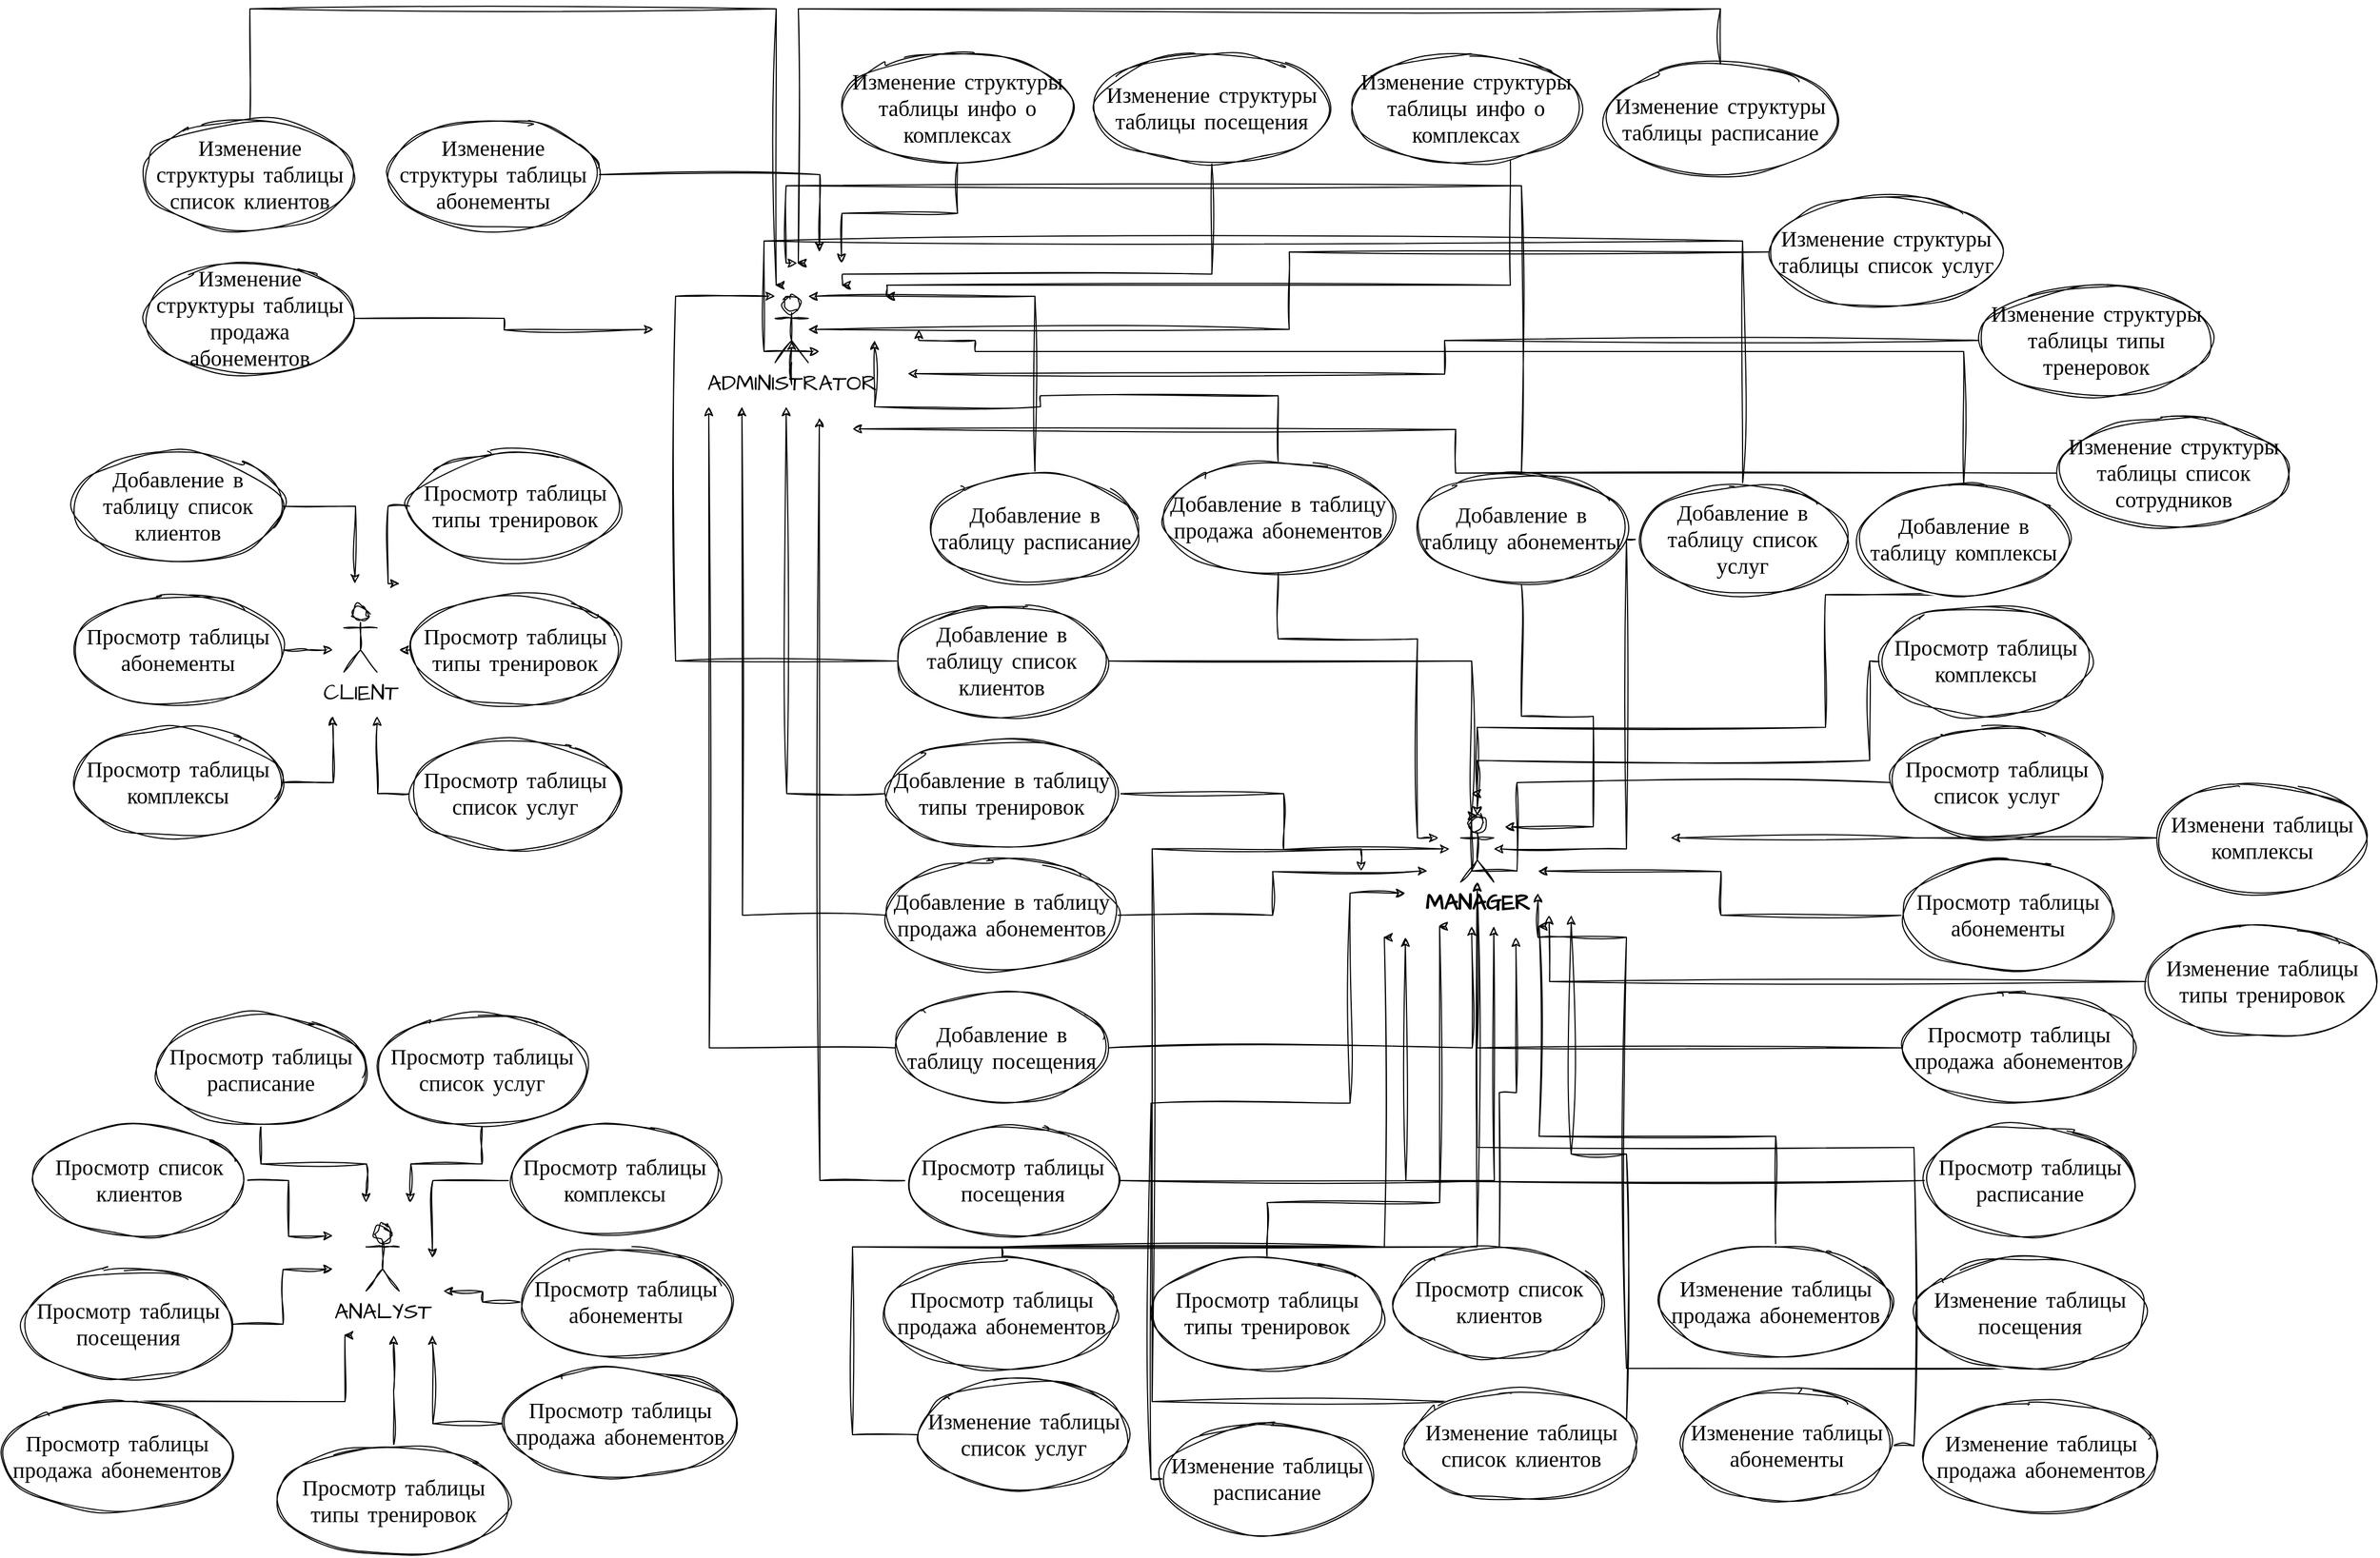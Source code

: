 <mxfile version="21.2.8" type="device">
  <diagram name="Страница 1" id="dx6j9PYRHwKjVuwp1w9P">
    <mxGraphModel dx="2333" dy="1418" grid="0" gridSize="10" guides="1" tooltips="1" connect="1" arrows="1" fold="1" page="0" pageScale="1" pageWidth="1200" pageHeight="1600" background="none" math="0" shadow="0">
      <root>
        <mxCell id="0" />
        <mxCell id="1" parent="0" />
        <mxCell id="E3rbBtd-ML1QsIBOZUDF-1" value="CLIENT" style="shape=umlActor;verticalLabelPosition=bottom;verticalAlign=top;html=1;outlineConnect=0;sketch=1;hachureGap=4;jiggle=2;curveFitting=1;fontFamily=Architects Daughter;fontSource=https%3A%2F%2Ffonts.googleapis.com%2Fcss%3Ffamily%3DArchitects%2BDaughter;fontSize=20;" vertex="1" parent="1">
          <mxGeometry x="350" y="550" width="30" height="60" as="geometry" />
        </mxCell>
        <mxCell id="E3rbBtd-ML1QsIBOZUDF-2" value="ANALYST" style="shape=umlActor;verticalLabelPosition=bottom;verticalAlign=top;html=1;outlineConnect=0;sketch=1;hachureGap=4;jiggle=2;curveFitting=1;fontFamily=Architects Daughter;fontSource=https%3A%2F%2Ffonts.googleapis.com%2Fcss%3Ffamily%3DArchitects%2BDaughter;fontSize=20;" vertex="1" parent="1">
          <mxGeometry x="370" y="1110" width="30" height="60" as="geometry" />
        </mxCell>
        <mxCell id="E3rbBtd-ML1QsIBOZUDF-3" value="&lt;b&gt;MANAGER&lt;/b&gt;" style="shape=umlActor;verticalLabelPosition=bottom;verticalAlign=top;html=1;outlineConnect=0;sketch=1;hachureGap=4;jiggle=2;curveFitting=1;fontFamily=Architects Daughter;fontSource=https%3A%2F%2Ffonts.googleapis.com%2Fcss%3Ffamily%3DArchitects%2BDaughter;fontSize=20;shadow=0;" vertex="1" parent="1">
          <mxGeometry x="1360" y="740" width="30" height="60" as="geometry" />
        </mxCell>
        <mxCell id="E3rbBtd-ML1QsIBOZUDF-109" style="edgeStyle=orthogonalEdgeStyle;rounded=0;sketch=1;hachureGap=4;jiggle=2;curveFitting=1;orthogonalLoop=1;jettySize=auto;html=1;fontFamily=Architects Daughter;fontSource=https%3A%2F%2Ffonts.googleapis.com%2Fcss%3Ffamily%3DArchitects%2BDaughter;fontSize=16;" edge="1" parent="1" source="E3rbBtd-ML1QsIBOZUDF-4">
          <mxGeometry relative="1" as="geometry">
            <mxPoint x="755" y="310" as="targetPoint" />
          </mxGeometry>
        </mxCell>
        <mxCell id="E3rbBtd-ML1QsIBOZUDF-4" value="ADMINISTRATOR" style="shape=umlActor;verticalLabelPosition=bottom;verticalAlign=top;html=1;outlineConnect=0;sketch=1;hachureGap=4;jiggle=2;curveFitting=1;fontFamily=Architects Daughter;fontSource=https%3A%2F%2Ffonts.googleapis.com%2Fcss%3Ffamily%3DArchitects%2BDaughter;fontSize=20;" vertex="1" parent="1">
          <mxGeometry x="740" y="270" width="30" height="60" as="geometry" />
        </mxCell>
        <mxCell id="E3rbBtd-ML1QsIBOZUDF-120" style="edgeStyle=orthogonalEdgeStyle;rounded=0;sketch=1;hachureGap=4;jiggle=2;curveFitting=1;orthogonalLoop=1;jettySize=auto;html=1;fontFamily=Architects Daughter;fontSource=https%3A%2F%2Ffonts.googleapis.com%2Fcss%3Ffamily%3DArchitects%2BDaughter;fontSize=16;" edge="1" parent="1" source="E3rbBtd-ML1QsIBOZUDF-20">
          <mxGeometry relative="1" as="geometry">
            <mxPoint x="360" y="530" as="targetPoint" />
          </mxGeometry>
        </mxCell>
        <mxCell id="E3rbBtd-ML1QsIBOZUDF-20" value="&lt;font style=&quot;font-size: 20px;&quot;&gt;Добавление в таблицу список клиентов&lt;/font&gt;" style="ellipse;whiteSpace=wrap;html=1;sketch=1;hachureGap=4;jiggle=2;curveFitting=1;fontFamily=Architects Daughter;fontSource=https%3A%2F%2Ffonts.googleapis.com%2Fcss%3Ffamily%3DArchitects%2BDaughter;fontSize=20;" vertex="1" parent="1">
          <mxGeometry x="105" y="410" width="190" height="100" as="geometry" />
        </mxCell>
        <mxCell id="E3rbBtd-ML1QsIBOZUDF-121" style="edgeStyle=orthogonalEdgeStyle;rounded=0;sketch=1;hachureGap=4;jiggle=2;curveFitting=1;orthogonalLoop=1;jettySize=auto;html=1;fontFamily=Architects Daughter;fontSource=https%3A%2F%2Ffonts.googleapis.com%2Fcss%3Ffamily%3DArchitects%2BDaughter;fontSize=16;" edge="1" parent="1" source="E3rbBtd-ML1QsIBOZUDF-23">
          <mxGeometry relative="1" as="geometry">
            <mxPoint x="400" y="530" as="targetPoint" />
          </mxGeometry>
        </mxCell>
        <mxCell id="E3rbBtd-ML1QsIBOZUDF-23" value="Просмотр таблицы типы тренировок" style="ellipse;whiteSpace=wrap;html=1;sketch=1;hachureGap=4;jiggle=2;curveFitting=1;fontFamily=Architects Daughter;fontSource=https%3A%2F%2Ffonts.googleapis.com%2Fcss%3Ffamily%3DArchitects%2BDaughter;fontSize=20;" vertex="1" parent="1">
          <mxGeometry x="410" y="410" width="190" height="100" as="geometry" />
        </mxCell>
        <mxCell id="E3rbBtd-ML1QsIBOZUDF-118" style="edgeStyle=orthogonalEdgeStyle;rounded=0;sketch=1;hachureGap=4;jiggle=2;curveFitting=1;orthogonalLoop=1;jettySize=auto;html=1;fontFamily=Architects Daughter;fontSource=https%3A%2F%2Ffonts.googleapis.com%2Fcss%3Ffamily%3DArchitects%2BDaughter;fontSize=16;" edge="1" parent="1" source="E3rbBtd-ML1QsIBOZUDF-25">
          <mxGeometry relative="1" as="geometry">
            <mxPoint x="340" y="590" as="targetPoint" />
          </mxGeometry>
        </mxCell>
        <mxCell id="E3rbBtd-ML1QsIBOZUDF-25" value="Просмотр таблицы абонементы" style="ellipse;whiteSpace=wrap;html=1;sketch=1;hachureGap=4;jiggle=2;curveFitting=1;fontFamily=Architects Daughter;fontSource=https%3A%2F%2Ffonts.googleapis.com%2Fcss%3Ffamily%3DArchitects%2BDaughter;fontSize=20;" vertex="1" parent="1">
          <mxGeometry x="105" y="540" width="190" height="100" as="geometry" />
        </mxCell>
        <mxCell id="E3rbBtd-ML1QsIBOZUDF-119" style="edgeStyle=orthogonalEdgeStyle;rounded=0;sketch=1;hachureGap=4;jiggle=2;curveFitting=1;orthogonalLoop=1;jettySize=auto;html=1;exitX=0;exitY=0.5;exitDx=0;exitDy=0;fontFamily=Architects Daughter;fontSource=https%3A%2F%2Ffonts.googleapis.com%2Fcss%3Ffamily%3DArchitects%2BDaughter;fontSize=16;" edge="1" parent="1" source="E3rbBtd-ML1QsIBOZUDF-28">
          <mxGeometry relative="1" as="geometry">
            <mxPoint x="400" y="590" as="targetPoint" />
          </mxGeometry>
        </mxCell>
        <mxCell id="E3rbBtd-ML1QsIBOZUDF-28" value="Просмотр таблицы типы тренировок" style="ellipse;whiteSpace=wrap;html=1;sketch=1;hachureGap=4;jiggle=2;curveFitting=1;fontFamily=Architects Daughter;fontSource=https%3A%2F%2Ffonts.googleapis.com%2Fcss%3Ffamily%3DArchitects%2BDaughter;fontSize=20;" vertex="1" parent="1">
          <mxGeometry x="410" y="540" width="190" height="100" as="geometry" />
        </mxCell>
        <mxCell id="E3rbBtd-ML1QsIBOZUDF-117" style="edgeStyle=orthogonalEdgeStyle;rounded=0;sketch=1;hachureGap=4;jiggle=2;curveFitting=1;orthogonalLoop=1;jettySize=auto;html=1;fontFamily=Architects Daughter;fontSource=https%3A%2F%2Ffonts.googleapis.com%2Fcss%3Ffamily%3DArchitects%2BDaughter;fontSize=16;" edge="1" parent="1" source="E3rbBtd-ML1QsIBOZUDF-30">
          <mxGeometry relative="1" as="geometry">
            <mxPoint x="380" y="650" as="targetPoint" />
          </mxGeometry>
        </mxCell>
        <mxCell id="E3rbBtd-ML1QsIBOZUDF-30" value="Просмотр таблицы список услуг" style="ellipse;whiteSpace=wrap;html=1;sketch=1;hachureGap=4;jiggle=2;curveFitting=1;fontFamily=Architects Daughter;fontSource=https%3A%2F%2Ffonts.googleapis.com%2Fcss%3Ffamily%3DArchitects%2BDaughter;fontSize=20;" vertex="1" parent="1">
          <mxGeometry x="410" y="670" width="190" height="100" as="geometry" />
        </mxCell>
        <mxCell id="E3rbBtd-ML1QsIBOZUDF-116" style="edgeStyle=orthogonalEdgeStyle;rounded=0;sketch=1;hachureGap=4;jiggle=2;curveFitting=1;orthogonalLoop=1;jettySize=auto;html=1;fontFamily=Architects Daughter;fontSource=https%3A%2F%2Ffonts.googleapis.com%2Fcss%3Ffamily%3DArchitects%2BDaughter;fontSize=16;" edge="1" parent="1" source="E3rbBtd-ML1QsIBOZUDF-34">
          <mxGeometry relative="1" as="geometry">
            <mxPoint x="340" y="650" as="targetPoint" />
          </mxGeometry>
        </mxCell>
        <mxCell id="E3rbBtd-ML1QsIBOZUDF-34" value="Просмотр таблицы комплексы" style="ellipse;whiteSpace=wrap;html=1;sketch=1;hachureGap=4;jiggle=2;curveFitting=1;fontFamily=Architects Daughter;fontSource=https%3A%2F%2Ffonts.googleapis.com%2Fcss%3Ffamily%3DArchitects%2BDaughter;fontSize=20;" vertex="1" parent="1">
          <mxGeometry x="105" y="660" width="190" height="100" as="geometry" />
        </mxCell>
        <mxCell id="E3rbBtd-ML1QsIBOZUDF-129" style="edgeStyle=orthogonalEdgeStyle;rounded=0;sketch=1;hachureGap=4;jiggle=2;curveFitting=1;orthogonalLoop=1;jettySize=auto;html=1;fontFamily=Architects Daughter;fontSource=https%3A%2F%2Ffonts.googleapis.com%2Fcss%3Ffamily%3DArchitects%2BDaughter;fontSize=16;" edge="1" parent="1" source="E3rbBtd-ML1QsIBOZUDF-38">
          <mxGeometry relative="1" as="geometry">
            <mxPoint x="340" y="1120" as="targetPoint" />
          </mxGeometry>
        </mxCell>
        <mxCell id="E3rbBtd-ML1QsIBOZUDF-38" value="Просмотр список клиентов" style="ellipse;whiteSpace=wrap;html=1;sketch=1;hachureGap=4;jiggle=2;curveFitting=1;fontFamily=Architects Daughter;fontSource=https%3A%2F%2Ffonts.googleapis.com%2Fcss%3Ffamily%3DArchitects%2BDaughter;fontSize=20;" vertex="1" parent="1">
          <mxGeometry x="70" y="1020" width="190" height="100" as="geometry" />
        </mxCell>
        <mxCell id="E3rbBtd-ML1QsIBOZUDF-128" style="edgeStyle=orthogonalEdgeStyle;rounded=0;sketch=1;hachureGap=4;jiggle=2;curveFitting=1;orthogonalLoop=1;jettySize=auto;html=1;fontFamily=Architects Daughter;fontSource=https%3A%2F%2Ffonts.googleapis.com%2Fcss%3Ffamily%3DArchitects%2BDaughter;fontSize=16;" edge="1" parent="1" source="E3rbBtd-ML1QsIBOZUDF-39">
          <mxGeometry relative="1" as="geometry">
            <mxPoint x="340" y="1150" as="targetPoint" />
          </mxGeometry>
        </mxCell>
        <mxCell id="E3rbBtd-ML1QsIBOZUDF-39" value="Просмотр таблицы посещения" style="ellipse;whiteSpace=wrap;html=1;sketch=1;hachureGap=4;jiggle=2;curveFitting=1;fontFamily=Architects Daughter;fontSource=https%3A%2F%2Ffonts.googleapis.com%2Fcss%3Ffamily%3DArchitects%2BDaughter;fontSize=20;" vertex="1" parent="1">
          <mxGeometry x="60" y="1150" width="190" height="100" as="geometry" />
        </mxCell>
        <mxCell id="E3rbBtd-ML1QsIBOZUDF-124" style="edgeStyle=orthogonalEdgeStyle;rounded=0;sketch=1;hachureGap=4;jiggle=2;curveFitting=1;orthogonalLoop=1;jettySize=auto;html=1;fontFamily=Architects Daughter;fontSource=https%3A%2F%2Ffonts.googleapis.com%2Fcss%3Ffamily%3DArchitects%2BDaughter;fontSize=16;" edge="1" parent="1" source="E3rbBtd-ML1QsIBOZUDF-40">
          <mxGeometry relative="1" as="geometry">
            <mxPoint x="430" y="1140" as="targetPoint" />
          </mxGeometry>
        </mxCell>
        <mxCell id="E3rbBtd-ML1QsIBOZUDF-40" value="Просмотр таблицы комплексы" style="ellipse;whiteSpace=wrap;html=1;sketch=1;hachureGap=4;jiggle=2;curveFitting=1;fontFamily=Architects Daughter;fontSource=https%3A%2F%2Ffonts.googleapis.com%2Fcss%3Ffamily%3DArchitects%2BDaughter;fontSize=20;" vertex="1" parent="1">
          <mxGeometry x="500" y="1020" width="190" height="100" as="geometry" />
        </mxCell>
        <mxCell id="E3rbBtd-ML1QsIBOZUDF-125" style="edgeStyle=orthogonalEdgeStyle;rounded=0;sketch=1;hachureGap=4;jiggle=2;curveFitting=1;orthogonalLoop=1;jettySize=auto;html=1;fontFamily=Architects Daughter;fontSource=https%3A%2F%2Ffonts.googleapis.com%2Fcss%3Ffamily%3DArchitects%2BDaughter;fontSize=16;" edge="1" parent="1" source="E3rbBtd-ML1QsIBOZUDF-41">
          <mxGeometry relative="1" as="geometry">
            <mxPoint x="440" y="1170" as="targetPoint" />
          </mxGeometry>
        </mxCell>
        <mxCell id="E3rbBtd-ML1QsIBOZUDF-41" value="Просмотр таблицы абонементы" style="ellipse;whiteSpace=wrap;html=1;sketch=1;hachureGap=4;jiggle=2;curveFitting=1;fontFamily=Architects Daughter;fontSource=https%3A%2F%2Ffonts.googleapis.com%2Fcss%3Ffamily%3DArchitects%2BDaughter;fontSize=20;" vertex="1" parent="1">
          <mxGeometry x="510" y="1130" width="190" height="100" as="geometry" />
        </mxCell>
        <mxCell id="E3rbBtd-ML1QsIBOZUDF-130" style="edgeStyle=orthogonalEdgeStyle;rounded=0;sketch=1;hachureGap=4;jiggle=2;curveFitting=1;orthogonalLoop=1;jettySize=auto;html=1;fontFamily=Architects Daughter;fontSource=https%3A%2F%2Ffonts.googleapis.com%2Fcss%3Ffamily%3DArchitects%2BDaughter;fontSize=16;" edge="1" parent="1" source="E3rbBtd-ML1QsIBOZUDF-42">
          <mxGeometry relative="1" as="geometry">
            <mxPoint x="350" y="1210" as="targetPoint" />
            <Array as="points">
              <mxPoint x="351" y="1270" />
              <mxPoint x="351" y="1210" />
            </Array>
          </mxGeometry>
        </mxCell>
        <mxCell id="E3rbBtd-ML1QsIBOZUDF-42" value="Просмотр таблицы продажа абонементов" style="ellipse;whiteSpace=wrap;html=1;sketch=1;hachureGap=4;jiggle=2;curveFitting=1;fontFamily=Architects Daughter;fontSource=https%3A%2F%2Ffonts.googleapis.com%2Fcss%3Ffamily%3DArchitects%2BDaughter;fontSize=20;" vertex="1" parent="1">
          <mxGeometry x="40" y="1270" width="210" height="100" as="geometry" />
        </mxCell>
        <mxCell id="E3rbBtd-ML1QsIBOZUDF-122" style="edgeStyle=orthogonalEdgeStyle;rounded=0;sketch=1;hachureGap=4;jiggle=2;curveFitting=1;orthogonalLoop=1;jettySize=auto;html=1;fontFamily=Architects Daughter;fontSource=https%3A%2F%2Ffonts.googleapis.com%2Fcss%3Ffamily%3DArchitects%2BDaughter;fontSize=16;" edge="1" parent="1" source="E3rbBtd-ML1QsIBOZUDF-44">
          <mxGeometry relative="1" as="geometry">
            <mxPoint x="370" y="1090" as="targetPoint" />
          </mxGeometry>
        </mxCell>
        <mxCell id="E3rbBtd-ML1QsIBOZUDF-44" value="Просмотр таблицы расписание" style="ellipse;whiteSpace=wrap;html=1;sketch=1;hachureGap=4;jiggle=2;curveFitting=1;fontFamily=Architects Daughter;fontSource=https%3A%2F%2Ffonts.googleapis.com%2Fcss%3Ffamily%3DArchitects%2BDaughter;fontSize=20;" vertex="1" parent="1">
          <mxGeometry x="180" y="920" width="190" height="100" as="geometry" />
        </mxCell>
        <mxCell id="E3rbBtd-ML1QsIBOZUDF-123" style="edgeStyle=orthogonalEdgeStyle;rounded=0;sketch=1;hachureGap=4;jiggle=2;curveFitting=1;orthogonalLoop=1;jettySize=auto;html=1;fontFamily=Architects Daughter;fontSource=https%3A%2F%2Ffonts.googleapis.com%2Fcss%3Ffamily%3DArchitects%2BDaughter;fontSize=16;" edge="1" parent="1" source="E3rbBtd-ML1QsIBOZUDF-45">
          <mxGeometry relative="1" as="geometry">
            <mxPoint x="410" y="1090" as="targetPoint" />
          </mxGeometry>
        </mxCell>
        <mxCell id="E3rbBtd-ML1QsIBOZUDF-45" value="Просмотр таблицы список услуг" style="ellipse;whiteSpace=wrap;html=1;sketch=1;hachureGap=4;jiggle=2;curveFitting=1;fontFamily=Architects Daughter;fontSource=https%3A%2F%2Ffonts.googleapis.com%2Fcss%3Ffamily%3DArchitects%2BDaughter;fontSize=20;" vertex="1" parent="1">
          <mxGeometry x="380" y="920" width="190" height="100" as="geometry" />
        </mxCell>
        <mxCell id="E3rbBtd-ML1QsIBOZUDF-127" style="edgeStyle=orthogonalEdgeStyle;rounded=0;sketch=1;hachureGap=4;jiggle=2;curveFitting=1;orthogonalLoop=1;jettySize=auto;html=1;fontFamily=Architects Daughter;fontSource=https%3A%2F%2Ffonts.googleapis.com%2Fcss%3Ffamily%3DArchitects%2BDaughter;fontSize=16;" edge="1" parent="1" source="E3rbBtd-ML1QsIBOZUDF-46">
          <mxGeometry relative="1" as="geometry">
            <mxPoint x="395" y="1210" as="targetPoint" />
          </mxGeometry>
        </mxCell>
        <mxCell id="E3rbBtd-ML1QsIBOZUDF-46" value="Просмотр таблицы типы тренировок" style="ellipse;whiteSpace=wrap;html=1;sketch=1;hachureGap=4;jiggle=2;curveFitting=1;fontFamily=Architects Daughter;fontSource=https%3A%2F%2Ffonts.googleapis.com%2Fcss%3Ffamily%3DArchitects%2BDaughter;fontSize=20;" vertex="1" parent="1">
          <mxGeometry x="290" y="1310" width="210" height="100" as="geometry" />
        </mxCell>
        <mxCell id="E3rbBtd-ML1QsIBOZUDF-126" style="edgeStyle=orthogonalEdgeStyle;rounded=0;sketch=1;hachureGap=4;jiggle=2;curveFitting=1;orthogonalLoop=1;jettySize=auto;html=1;fontFamily=Architects Daughter;fontSource=https%3A%2F%2Ffonts.googleapis.com%2Fcss%3Ffamily%3DArchitects%2BDaughter;fontSize=16;" edge="1" parent="1" source="E3rbBtd-ML1QsIBOZUDF-48">
          <mxGeometry relative="1" as="geometry">
            <mxPoint x="430" y="1210" as="targetPoint" />
          </mxGeometry>
        </mxCell>
        <mxCell id="E3rbBtd-ML1QsIBOZUDF-48" value="Просмотр таблицы продажа абонементов" style="ellipse;whiteSpace=wrap;html=1;sketch=1;hachureGap=4;jiggle=2;curveFitting=1;fontFamily=Architects Daughter;fontSource=https%3A%2F%2Ffonts.googleapis.com%2Fcss%3Ffamily%3DArchitects%2BDaughter;fontSize=20;" vertex="1" parent="1">
          <mxGeometry x="495" y="1240" width="210" height="100" as="geometry" />
        </mxCell>
        <mxCell id="E3rbBtd-ML1QsIBOZUDF-100" style="edgeStyle=orthogonalEdgeStyle;rounded=0;sketch=1;hachureGap=4;jiggle=2;curveFitting=1;orthogonalLoop=1;jettySize=auto;html=1;fontFamily=Architects Daughter;fontSource=https%3A%2F%2Ffonts.googleapis.com%2Fcss%3Ffamily%3DArchitects%2BDaughter;fontSize=16;" edge="1" parent="1" source="E3rbBtd-ML1QsIBOZUDF-53">
          <mxGeometry relative="1" as="geometry">
            <mxPoint x="1410" y="850.0" as="targetPoint" />
          </mxGeometry>
        </mxCell>
        <mxCell id="E3rbBtd-ML1QsIBOZUDF-53" value="Просмотр список клиентов" style="ellipse;whiteSpace=wrap;html=1;sketch=1;hachureGap=4;jiggle=2;curveFitting=1;fontFamily=Architects Daughter;fontSource=https%3A%2F%2Ffonts.googleapis.com%2Fcss%3Ffamily%3DArchitects%2BDaughter;fontSize=20;" vertex="1" parent="1">
          <mxGeometry x="1300" y="1130" width="190" height="100" as="geometry" />
        </mxCell>
        <mxCell id="E3rbBtd-ML1QsIBOZUDF-97" style="edgeStyle=orthogonalEdgeStyle;rounded=0;sketch=1;hachureGap=4;jiggle=2;curveFitting=1;orthogonalLoop=1;jettySize=auto;html=1;fontFamily=Architects Daughter;fontSource=https%3A%2F%2Ffonts.googleapis.com%2Fcss%3Ffamily%3DArchitects%2BDaughter;fontSize=16;" edge="1" parent="1" source="E3rbBtd-ML1QsIBOZUDF-54">
          <mxGeometry relative="1" as="geometry">
            <mxPoint x="1390" y="840.0" as="targetPoint" />
          </mxGeometry>
        </mxCell>
        <mxCell id="E3rbBtd-ML1QsIBOZUDF-113" style="edgeStyle=orthogonalEdgeStyle;rounded=0;sketch=1;hachureGap=4;jiggle=2;curveFitting=1;orthogonalLoop=1;jettySize=auto;html=1;fontFamily=Architects Daughter;fontSource=https%3A%2F%2Ffonts.googleapis.com%2Fcss%3Ffamily%3DArchitects%2BDaughter;fontSize=16;" edge="1" parent="1" source="E3rbBtd-ML1QsIBOZUDF-54">
          <mxGeometry relative="1" as="geometry">
            <mxPoint x="780" y="380" as="targetPoint" />
          </mxGeometry>
        </mxCell>
        <mxCell id="E3rbBtd-ML1QsIBOZUDF-54" value="Просмотр таблицы посещения" style="ellipse;whiteSpace=wrap;html=1;sketch=1;hachureGap=4;jiggle=2;curveFitting=1;fontFamily=Architects Daughter;fontSource=https%3A%2F%2Ffonts.googleapis.com%2Fcss%3Ffamily%3DArchitects%2BDaughter;fontSize=20;" vertex="1" parent="1">
          <mxGeometry x="860" y="1020" width="190" height="100" as="geometry" />
        </mxCell>
        <mxCell id="E3rbBtd-ML1QsIBOZUDF-93" style="edgeStyle=orthogonalEdgeStyle;rounded=0;sketch=1;hachureGap=4;jiggle=2;curveFitting=1;orthogonalLoop=1;jettySize=auto;html=1;fontFamily=Architects Daughter;fontSource=https%3A%2F%2Ffonts.googleapis.com%2Fcss%3Ffamily%3DArchitects%2BDaughter;fontSize=16;" edge="1" parent="1" source="E3rbBtd-ML1QsIBOZUDF-55" target="E3rbBtd-ML1QsIBOZUDF-3">
          <mxGeometry relative="1" as="geometry">
            <Array as="points">
              <mxPoint x="1730" y="600" />
              <mxPoint x="1730" y="690" />
              <mxPoint x="1375" y="690" />
            </Array>
          </mxGeometry>
        </mxCell>
        <mxCell id="E3rbBtd-ML1QsIBOZUDF-55" value="Просмотр таблицы комплексы" style="ellipse;whiteSpace=wrap;html=1;sketch=1;hachureGap=4;jiggle=2;curveFitting=1;fontFamily=Architects Daughter;fontSource=https%3A%2F%2Ffonts.googleapis.com%2Fcss%3Ffamily%3DArchitects%2BDaughter;fontSize=20;" vertex="1" parent="1">
          <mxGeometry x="1740" y="550" width="190" height="100" as="geometry" />
        </mxCell>
        <mxCell id="E3rbBtd-ML1QsIBOZUDF-103" style="edgeStyle=orthogonalEdgeStyle;rounded=0;sketch=1;hachureGap=4;jiggle=2;curveFitting=1;orthogonalLoop=1;jettySize=auto;html=1;fontFamily=Architects Daughter;fontSource=https%3A%2F%2Ffonts.googleapis.com%2Fcss%3Ffamily%3DArchitects%2BDaughter;fontSize=16;" edge="1" parent="1" source="E3rbBtd-ML1QsIBOZUDF-56">
          <mxGeometry relative="1" as="geometry">
            <mxPoint x="1430" y="790.0" as="targetPoint" />
          </mxGeometry>
        </mxCell>
        <mxCell id="E3rbBtd-ML1QsIBOZUDF-56" value="Просмотр таблицы абонементы" style="ellipse;whiteSpace=wrap;html=1;sketch=1;hachureGap=4;jiggle=2;curveFitting=1;fontFamily=Architects Daughter;fontSource=https%3A%2F%2Ffonts.googleapis.com%2Fcss%3Ffamily%3DArchitects%2BDaughter;fontSize=20;" vertex="1" parent="1">
          <mxGeometry x="1760" y="780" width="190" height="100" as="geometry" />
        </mxCell>
        <mxCell id="E3rbBtd-ML1QsIBOZUDF-155" style="edgeStyle=orthogonalEdgeStyle;rounded=0;sketch=1;hachureGap=4;jiggle=2;curveFitting=1;orthogonalLoop=1;jettySize=auto;html=1;fontFamily=Architects Daughter;fontSource=https%3A%2F%2Ffonts.googleapis.com%2Fcss%3Ffamily%3DArchitects%2BDaughter;fontSize=16;" edge="1" parent="1" source="E3rbBtd-ML1QsIBOZUDF-57">
          <mxGeometry relative="1" as="geometry">
            <mxPoint x="1290" y="850" as="targetPoint" />
            <Array as="points">
              <mxPoint x="945" y="1130" />
              <mxPoint x="1291" y="1130" />
            </Array>
          </mxGeometry>
        </mxCell>
        <mxCell id="E3rbBtd-ML1QsIBOZUDF-57" value="Просмотр таблицы продажа абонементов" style="ellipse;whiteSpace=wrap;html=1;sketch=1;hachureGap=4;jiggle=2;curveFitting=1;fontFamily=Architects Daughter;fontSource=https%3A%2F%2Ffonts.googleapis.com%2Fcss%3Ffamily%3DArchitects%2BDaughter;fontSize=20;" vertex="1" parent="1">
          <mxGeometry x="840" y="1140" width="210" height="100" as="geometry" />
        </mxCell>
        <mxCell id="E3rbBtd-ML1QsIBOZUDF-105" style="edgeStyle=orthogonalEdgeStyle;rounded=0;sketch=1;hachureGap=4;jiggle=2;curveFitting=1;orthogonalLoop=1;jettySize=auto;html=1;fontFamily=Architects Daughter;fontSource=https%3A%2F%2Ffonts.googleapis.com%2Fcss%3Ffamily%3DArchitects%2BDaughter;fontSize=16;" edge="1" parent="1" source="E3rbBtd-ML1QsIBOZUDF-58">
          <mxGeometry relative="1" as="geometry">
            <mxPoint x="1310" y="850.0" as="targetPoint" />
          </mxGeometry>
        </mxCell>
        <mxCell id="E3rbBtd-ML1QsIBOZUDF-58" value="Просмотр таблицы расписание" style="ellipse;whiteSpace=wrap;html=1;sketch=1;hachureGap=4;jiggle=2;curveFitting=1;fontFamily=Architects Daughter;fontSource=https%3A%2F%2Ffonts.googleapis.com%2Fcss%3Ffamily%3DArchitects%2BDaughter;fontSize=20;" vertex="1" parent="1">
          <mxGeometry x="1780" y="1020" width="190" height="100" as="geometry" />
        </mxCell>
        <mxCell id="E3rbBtd-ML1QsIBOZUDF-102" style="edgeStyle=orthogonalEdgeStyle;rounded=0;sketch=1;hachureGap=4;jiggle=2;curveFitting=1;orthogonalLoop=1;jettySize=auto;html=1;fontFamily=Architects Daughter;fontSource=https%3A%2F%2Ffonts.googleapis.com%2Fcss%3Ffamily%3DArchitects%2BDaughter;fontSize=16;entryX=0.5;entryY=0;entryDx=0;entryDy=0;entryPerimeter=0;" edge="1" parent="1" source="E3rbBtd-ML1QsIBOZUDF-59" target="E3rbBtd-ML1QsIBOZUDF-3">
          <mxGeometry relative="1" as="geometry">
            <mxPoint x="1410" y="790" as="targetPoint" />
            <Array as="points">
              <mxPoint x="1411" y="710" />
              <mxPoint x="1411" y="790" />
              <mxPoint x="1370" y="790" />
              <mxPoint x="1370" y="740" />
            </Array>
          </mxGeometry>
        </mxCell>
        <mxCell id="E3rbBtd-ML1QsIBOZUDF-59" value="Просмотр таблицы список услуг" style="ellipse;whiteSpace=wrap;html=1;sketch=1;hachureGap=4;jiggle=2;curveFitting=1;fontFamily=Architects Daughter;fontSource=https%3A%2F%2Ffonts.googleapis.com%2Fcss%3Ffamily%3DArchitects%2BDaughter;fontSize=20;" vertex="1" parent="1">
          <mxGeometry x="1750" y="660" width="190" height="100" as="geometry" />
        </mxCell>
        <mxCell id="E3rbBtd-ML1QsIBOZUDF-99" style="edgeStyle=orthogonalEdgeStyle;rounded=0;sketch=1;hachureGap=4;jiggle=2;curveFitting=1;orthogonalLoop=1;jettySize=auto;html=1;fontFamily=Architects Daughter;fontSource=https%3A%2F%2Ffonts.googleapis.com%2Fcss%3Ffamily%3DArchitects%2BDaughter;fontSize=16;" edge="1" parent="1" source="E3rbBtd-ML1QsIBOZUDF-60">
          <mxGeometry relative="1" as="geometry">
            <mxPoint x="1340" y="840.0" as="targetPoint" />
            <Array as="points">
              <mxPoint x="1185" y="1090" />
              <mxPoint x="1341" y="1090" />
              <mxPoint x="1341" y="840" />
            </Array>
          </mxGeometry>
        </mxCell>
        <mxCell id="E3rbBtd-ML1QsIBOZUDF-60" value="Просмотр таблицы типы тренировок" style="ellipse;whiteSpace=wrap;html=1;sketch=1;hachureGap=4;jiggle=2;curveFitting=1;fontFamily=Architects Daughter;fontSource=https%3A%2F%2Ffonts.googleapis.com%2Fcss%3Ffamily%3DArchitects%2BDaughter;fontSize=20;" vertex="1" parent="1">
          <mxGeometry x="1080" y="1140" width="210" height="100" as="geometry" />
        </mxCell>
        <mxCell id="E3rbBtd-ML1QsIBOZUDF-104" style="edgeStyle=orthogonalEdgeStyle;rounded=0;sketch=1;hachureGap=4;jiggle=2;curveFitting=1;orthogonalLoop=1;jettySize=auto;html=1;fontFamily=Architects Daughter;fontSource=https%3A%2F%2Ffonts.googleapis.com%2Fcss%3Ffamily%3DArchitects%2BDaughter;fontSize=16;" edge="1" parent="1" source="E3rbBtd-ML1QsIBOZUDF-61" target="E3rbBtd-ML1QsIBOZUDF-3">
          <mxGeometry relative="1" as="geometry" />
        </mxCell>
        <mxCell id="E3rbBtd-ML1QsIBOZUDF-61" value="Просмотр таблицы продажа абонементов" style="ellipse;whiteSpace=wrap;html=1;sketch=1;hachureGap=4;jiggle=2;curveFitting=1;fontFamily=Architects Daughter;fontSource=https%3A%2F%2Ffonts.googleapis.com%2Fcss%3Ffamily%3DArchitects%2BDaughter;fontSize=20;" vertex="1" parent="1">
          <mxGeometry x="1760" y="900" width="210" height="100" as="geometry" />
        </mxCell>
        <mxCell id="E3rbBtd-ML1QsIBOZUDF-96" style="edgeStyle=orthogonalEdgeStyle;rounded=0;sketch=1;hachureGap=4;jiggle=2;curveFitting=1;orthogonalLoop=1;jettySize=auto;html=1;fontFamily=Architects Daughter;fontSource=https%3A%2F%2Ffonts.googleapis.com%2Fcss%3Ffamily%3DArchitects%2BDaughter;fontSize=16;" edge="1" parent="1" source="E3rbBtd-ML1QsIBOZUDF-63">
          <mxGeometry relative="1" as="geometry">
            <mxPoint x="1370" y="840.0" as="targetPoint" />
          </mxGeometry>
        </mxCell>
        <mxCell id="E3rbBtd-ML1QsIBOZUDF-112" style="edgeStyle=orthogonalEdgeStyle;rounded=0;sketch=1;hachureGap=4;jiggle=2;curveFitting=1;orthogonalLoop=1;jettySize=auto;html=1;fontFamily=Architects Daughter;fontSource=https%3A%2F%2Ffonts.googleapis.com%2Fcss%3Ffamily%3DArchitects%2BDaughter;fontSize=16;" edge="1" parent="1" source="E3rbBtd-ML1QsIBOZUDF-63">
          <mxGeometry relative="1" as="geometry">
            <mxPoint x="680" y="370" as="targetPoint" />
          </mxGeometry>
        </mxCell>
        <mxCell id="E3rbBtd-ML1QsIBOZUDF-63" value="Добавление в таблицу посещения" style="ellipse;whiteSpace=wrap;html=1;sketch=1;hachureGap=4;jiggle=2;curveFitting=1;fontFamily=Architects Daughter;fontSource=https%3A%2F%2Ffonts.googleapis.com%2Fcss%3Ffamily%3DArchitects%2BDaughter;fontSize=20;" vertex="1" parent="1">
          <mxGeometry x="850" y="900" width="190" height="100" as="geometry" />
        </mxCell>
        <mxCell id="E3rbBtd-ML1QsIBOZUDF-95" style="edgeStyle=orthogonalEdgeStyle;rounded=0;sketch=1;hachureGap=4;jiggle=2;curveFitting=1;orthogonalLoop=1;jettySize=auto;html=1;fontFamily=Architects Daughter;fontSource=https%3A%2F%2Ffonts.googleapis.com%2Fcss%3Ffamily%3DArchitects%2BDaughter;fontSize=16;" edge="1" parent="1" source="E3rbBtd-ML1QsIBOZUDF-64">
          <mxGeometry relative="1" as="geometry">
            <mxPoint x="1330" y="790.0" as="targetPoint" />
          </mxGeometry>
        </mxCell>
        <mxCell id="E3rbBtd-ML1QsIBOZUDF-111" style="edgeStyle=orthogonalEdgeStyle;rounded=0;sketch=1;hachureGap=4;jiggle=2;curveFitting=1;orthogonalLoop=1;jettySize=auto;html=1;fontFamily=Architects Daughter;fontSource=https%3A%2F%2Ffonts.googleapis.com%2Fcss%3Ffamily%3DArchitects%2BDaughter;fontSize=16;" edge="1" parent="1" source="E3rbBtd-ML1QsIBOZUDF-64">
          <mxGeometry relative="1" as="geometry">
            <mxPoint x="710" y="370" as="targetPoint" />
          </mxGeometry>
        </mxCell>
        <mxCell id="E3rbBtd-ML1QsIBOZUDF-64" value="Добавление в таблицу продажа абонементов" style="ellipse;whiteSpace=wrap;html=1;sketch=1;hachureGap=4;jiggle=2;curveFitting=1;fontFamily=Architects Daughter;fontSource=https%3A%2F%2Ffonts.googleapis.com%2Fcss%3Ffamily%3DArchitects%2BDaughter;fontSize=20;" vertex="1" parent="1">
          <mxGeometry x="840" y="780" width="210" height="100" as="geometry" />
        </mxCell>
        <mxCell id="E3rbBtd-ML1QsIBOZUDF-94" style="edgeStyle=orthogonalEdgeStyle;rounded=0;sketch=1;hachureGap=4;jiggle=2;curveFitting=1;orthogonalLoop=1;jettySize=auto;html=1;fontFamily=Architects Daughter;fontSource=https%3A%2F%2Ffonts.googleapis.com%2Fcss%3Ffamily%3DArchitects%2BDaughter;fontSize=16;" edge="1" parent="1" source="E3rbBtd-ML1QsIBOZUDF-65">
          <mxGeometry relative="1" as="geometry">
            <mxPoint x="1350" y="770.0" as="targetPoint" />
          </mxGeometry>
        </mxCell>
        <mxCell id="E3rbBtd-ML1QsIBOZUDF-110" style="edgeStyle=orthogonalEdgeStyle;rounded=0;sketch=1;hachureGap=4;jiggle=2;curveFitting=1;orthogonalLoop=1;jettySize=auto;html=1;exitX=0;exitY=0.5;exitDx=0;exitDy=0;fontFamily=Architects Daughter;fontSource=https%3A%2F%2Ffonts.googleapis.com%2Fcss%3Ffamily%3DArchitects%2BDaughter;fontSize=16;" edge="1" parent="1" source="E3rbBtd-ML1QsIBOZUDF-65">
          <mxGeometry relative="1" as="geometry">
            <mxPoint x="750" y="370" as="targetPoint" />
          </mxGeometry>
        </mxCell>
        <mxCell id="E3rbBtd-ML1QsIBOZUDF-65" value="Добавление в таблицу типы тренировок" style="ellipse;whiteSpace=wrap;html=1;sketch=1;hachureGap=4;jiggle=2;curveFitting=1;fontFamily=Architects Daughter;fontSource=https%3A%2F%2Ffonts.googleapis.com%2Fcss%3Ffamily%3DArchitects%2BDaughter;fontSize=20;" vertex="1" parent="1">
          <mxGeometry x="840" y="670" width="210" height="100" as="geometry" />
        </mxCell>
        <mxCell id="E3rbBtd-ML1QsIBOZUDF-85" style="edgeStyle=orthogonalEdgeStyle;rounded=0;sketch=1;hachureGap=4;jiggle=2;curveFitting=1;orthogonalLoop=1;jettySize=auto;html=1;fontFamily=Architects Daughter;fontSource=https%3A%2F%2Ffonts.googleapis.com%2Fcss%3Ffamily%3DArchitects%2BDaughter;fontSize=16;" edge="1" parent="1" source="E3rbBtd-ML1QsIBOZUDF-66" target="E3rbBtd-ML1QsIBOZUDF-4">
          <mxGeometry relative="1" as="geometry">
            <Array as="points">
              <mxPoint x="650" y="600" />
              <mxPoint x="650" y="270" />
            </Array>
          </mxGeometry>
        </mxCell>
        <mxCell id="E3rbBtd-ML1QsIBOZUDF-86" style="edgeStyle=orthogonalEdgeStyle;rounded=0;sketch=1;hachureGap=4;jiggle=2;curveFitting=1;orthogonalLoop=1;jettySize=auto;html=1;entryX=0.5;entryY=0;entryDx=0;entryDy=0;entryPerimeter=0;fontFamily=Architects Daughter;fontSource=https%3A%2F%2Ffonts.googleapis.com%2Fcss%3Ffamily%3DArchitects%2BDaughter;fontSize=16;" edge="1" parent="1" source="E3rbBtd-ML1QsIBOZUDF-66" target="E3rbBtd-ML1QsIBOZUDF-3">
          <mxGeometry relative="1" as="geometry">
            <Array as="points">
              <mxPoint x="1370" y="600" />
              <mxPoint x="1370" y="740" />
            </Array>
          </mxGeometry>
        </mxCell>
        <mxCell id="E3rbBtd-ML1QsIBOZUDF-66" value="Добавление в таблицу список клиентов" style="ellipse;whiteSpace=wrap;html=1;sketch=1;hachureGap=4;jiggle=2;curveFitting=1;fontFamily=Architects Daughter;fontSource=https%3A%2F%2Ffonts.googleapis.com%2Fcss%3Ffamily%3DArchitects%2BDaughter;fontSize=20;" vertex="1" parent="1">
          <mxGeometry x="850" y="550" width="190" height="100" as="geometry" />
        </mxCell>
        <mxCell id="E3rbBtd-ML1QsIBOZUDF-84" style="edgeStyle=orthogonalEdgeStyle;rounded=0;sketch=1;hachureGap=4;jiggle=2;curveFitting=1;orthogonalLoop=1;jettySize=auto;html=1;exitX=0.5;exitY=0;exitDx=0;exitDy=0;fontFamily=Architects Daughter;fontSource=https%3A%2F%2Ffonts.googleapis.com%2Fcss%3Ffamily%3DArchitects%2BDaughter;fontSize=16;" edge="1" parent="1" source="E3rbBtd-ML1QsIBOZUDF-67" target="E3rbBtd-ML1QsIBOZUDF-4">
          <mxGeometry relative="1" as="geometry">
            <Array as="points">
              <mxPoint x="975" y="270" />
            </Array>
          </mxGeometry>
        </mxCell>
        <mxCell id="E3rbBtd-ML1QsIBOZUDF-67" value="Добавление в таблицу расписание" style="ellipse;whiteSpace=wrap;html=1;sketch=1;hachureGap=4;jiggle=2;curveFitting=1;fontFamily=Architects Daughter;fontSource=https%3A%2F%2Ffonts.googleapis.com%2Fcss%3Ffamily%3DArchitects%2BDaughter;fontSize=20;" vertex="1" parent="1">
          <mxGeometry x="880" y="430" width="190" height="100" as="geometry" />
        </mxCell>
        <mxCell id="E3rbBtd-ML1QsIBOZUDF-87" style="edgeStyle=orthogonalEdgeStyle;rounded=0;sketch=1;hachureGap=4;jiggle=2;curveFitting=1;orthogonalLoop=1;jettySize=auto;html=1;fontFamily=Architects Daughter;fontSource=https%3A%2F%2Ffonts.googleapis.com%2Fcss%3Ffamily%3DArchitects%2BDaughter;fontSize=16;" edge="1" parent="1" source="E3rbBtd-ML1QsIBOZUDF-68">
          <mxGeometry relative="1" as="geometry">
            <mxPoint x="1340" y="760" as="targetPoint" />
            <Array as="points">
              <mxPoint x="1195" y="580" />
              <mxPoint x="1321" y="580" />
              <mxPoint x="1321" y="760" />
            </Array>
          </mxGeometry>
        </mxCell>
        <mxCell id="E3rbBtd-ML1QsIBOZUDF-88" style="edgeStyle=orthogonalEdgeStyle;rounded=0;sketch=1;hachureGap=4;jiggle=2;curveFitting=1;orthogonalLoop=1;jettySize=auto;html=1;fontFamily=Architects Daughter;fontSource=https%3A%2F%2Ffonts.googleapis.com%2Fcss%3Ffamily%3DArchitects%2BDaughter;fontSize=16;" edge="1" parent="1" source="E3rbBtd-ML1QsIBOZUDF-68">
          <mxGeometry relative="1" as="geometry">
            <mxPoint x="830" y="310" as="targetPoint" />
            <Array as="points">
              <mxPoint x="1195" y="360" />
              <mxPoint x="980" y="360" />
              <mxPoint x="980" y="370" />
            </Array>
          </mxGeometry>
        </mxCell>
        <mxCell id="E3rbBtd-ML1QsIBOZUDF-68" value="Добавление в таблицу продажа абонементов" style="ellipse;whiteSpace=wrap;html=1;sketch=1;hachureGap=4;jiggle=2;curveFitting=1;fontFamily=Architects Daughter;fontSource=https%3A%2F%2Ffonts.googleapis.com%2Fcss%3Ffamily%3DArchitects%2BDaughter;fontSize=20;" vertex="1" parent="1">
          <mxGeometry x="1090" y="420" width="210" height="100" as="geometry" />
        </mxCell>
        <mxCell id="E3rbBtd-ML1QsIBOZUDF-90" style="edgeStyle=orthogonalEdgeStyle;rounded=0;sketch=1;hachureGap=4;jiggle=2;curveFitting=1;orthogonalLoop=1;jettySize=auto;html=1;fontFamily=Architects Daughter;fontSource=https%3A%2F%2Ffonts.googleapis.com%2Fcss%3Ffamily%3DArchitects%2BDaughter;fontSize=16;" edge="1" parent="1" source="E3rbBtd-ML1QsIBOZUDF-69">
          <mxGeometry relative="1" as="geometry">
            <mxPoint x="1400" y="750" as="targetPoint" />
            <Array as="points">
              <mxPoint x="1415" y="650" />
              <mxPoint x="1480" y="650" />
              <mxPoint x="1480" y="750" />
            </Array>
          </mxGeometry>
        </mxCell>
        <mxCell id="E3rbBtd-ML1QsIBOZUDF-108" style="edgeStyle=orthogonalEdgeStyle;rounded=0;sketch=1;hachureGap=4;jiggle=2;curveFitting=1;orthogonalLoop=1;jettySize=auto;html=1;fontFamily=Architects Daughter;fontSource=https%3A%2F%2Ffonts.googleapis.com%2Fcss%3Ffamily%3DArchitects%2BDaughter;fontSize=16;" edge="1" parent="1" source="E3rbBtd-ML1QsIBOZUDF-69">
          <mxGeometry relative="1" as="geometry">
            <mxPoint x="760" y="240" as="targetPoint" />
            <Array as="points">
              <mxPoint x="1415" y="170" />
              <mxPoint x="750" y="170" />
            </Array>
          </mxGeometry>
        </mxCell>
        <mxCell id="E3rbBtd-ML1QsIBOZUDF-69" value="Добавление в таблицу абонементы" style="ellipse;whiteSpace=wrap;html=1;sketch=1;hachureGap=4;jiggle=2;curveFitting=1;fontFamily=Architects Daughter;fontSource=https%3A%2F%2Ffonts.googleapis.com%2Fcss%3Ffamily%3DArchitects%2BDaughter;fontSize=20;" vertex="1" parent="1">
          <mxGeometry x="1320" y="430" width="190" height="100" as="geometry" />
        </mxCell>
        <mxCell id="E3rbBtd-ML1QsIBOZUDF-91" style="edgeStyle=orthogonalEdgeStyle;rounded=0;sketch=1;hachureGap=4;jiggle=2;curveFitting=1;orthogonalLoop=1;jettySize=auto;html=1;fontFamily=Architects Daughter;fontSource=https%3A%2F%2Ffonts.googleapis.com%2Fcss%3Ffamily%3DArchitects%2BDaughter;fontSize=16;" edge="1" parent="1" source="E3rbBtd-ML1QsIBOZUDF-70" target="E3rbBtd-ML1QsIBOZUDF-3">
          <mxGeometry relative="1" as="geometry">
            <Array as="points">
              <mxPoint x="1510" y="490" />
              <mxPoint x="1510" y="770" />
            </Array>
          </mxGeometry>
        </mxCell>
        <mxCell id="E3rbBtd-ML1QsIBOZUDF-114" style="edgeStyle=orthogonalEdgeStyle;rounded=0;sketch=1;hachureGap=4;jiggle=2;curveFitting=1;orthogonalLoop=1;jettySize=auto;html=1;fontFamily=Architects Daughter;fontSource=https%3A%2F%2Ffonts.googleapis.com%2Fcss%3Ffamily%3DArchitects%2BDaughter;fontSize=16;" edge="1" parent="1" source="E3rbBtd-ML1QsIBOZUDF-70">
          <mxGeometry relative="1" as="geometry">
            <mxPoint x="780" y="320" as="targetPoint" />
            <Array as="points">
              <mxPoint x="1615" y="220" />
              <mxPoint x="730" y="220" />
              <mxPoint x="730" y="320" />
            </Array>
          </mxGeometry>
        </mxCell>
        <mxCell id="E3rbBtd-ML1QsIBOZUDF-70" value="Добавление в таблицу список услуг" style="ellipse;whiteSpace=wrap;html=1;sketch=1;hachureGap=4;jiggle=2;curveFitting=1;fontFamily=Architects Daughter;fontSource=https%3A%2F%2Ffonts.googleapis.com%2Fcss%3Ffamily%3DArchitects%2BDaughter;fontSize=20;" vertex="1" parent="1">
          <mxGeometry x="1520" y="440" width="190" height="100" as="geometry" />
        </mxCell>
        <mxCell id="E3rbBtd-ML1QsIBOZUDF-92" style="edgeStyle=orthogonalEdgeStyle;rounded=0;sketch=1;hachureGap=4;jiggle=2;curveFitting=1;orthogonalLoop=1;jettySize=auto;html=1;exitX=0.5;exitY=1;exitDx=0;exitDy=0;fontFamily=Architects Daughter;fontSource=https%3A%2F%2Ffonts.googleapis.com%2Fcss%3Ffamily%3DArchitects%2BDaughter;fontSize=16;" edge="1" parent="1" source="E3rbBtd-ML1QsIBOZUDF-71">
          <mxGeometry relative="1" as="geometry">
            <mxPoint x="1370" y="720" as="targetPoint" />
            <Array as="points">
              <mxPoint x="1690" y="540" />
              <mxPoint x="1690" y="660" />
              <mxPoint x="1375" y="660" />
            </Array>
          </mxGeometry>
        </mxCell>
        <mxCell id="E3rbBtd-ML1QsIBOZUDF-115" style="edgeStyle=orthogonalEdgeStyle;rounded=0;sketch=1;hachureGap=4;jiggle=2;curveFitting=1;orthogonalLoop=1;jettySize=auto;html=1;fontFamily=Architects Daughter;fontSource=https%3A%2F%2Ffonts.googleapis.com%2Fcss%3Ffamily%3DArchitects%2BDaughter;fontSize=16;" edge="1" parent="1" source="E3rbBtd-ML1QsIBOZUDF-71">
          <mxGeometry relative="1" as="geometry">
            <mxPoint x="870" y="300" as="targetPoint" />
            <Array as="points">
              <mxPoint x="1815" y="320" />
              <mxPoint x="921" y="320" />
              <mxPoint x="921" y="310" />
            </Array>
          </mxGeometry>
        </mxCell>
        <mxCell id="E3rbBtd-ML1QsIBOZUDF-71" value="Добавление в таблицу комплексы" style="ellipse;whiteSpace=wrap;html=1;sketch=1;hachureGap=4;jiggle=2;curveFitting=1;fontFamily=Architects Daughter;fontSource=https%3A%2F%2Ffonts.googleapis.com%2Fcss%3Ffamily%3DArchitects%2BDaughter;fontSize=20;" vertex="1" parent="1">
          <mxGeometry x="1720" y="440" width="190" height="100" as="geometry" />
        </mxCell>
        <mxCell id="E3rbBtd-ML1QsIBOZUDF-133" style="edgeStyle=orthogonalEdgeStyle;rounded=0;sketch=1;hachureGap=4;jiggle=2;curveFitting=1;orthogonalLoop=1;jettySize=auto;html=1;fontFamily=Architects Daughter;fontSource=https%3A%2F%2Ffonts.googleapis.com%2Fcss%3Ffamily%3DArchitects%2BDaughter;fontSize=16;" edge="1" parent="1" source="E3rbBtd-ML1QsIBOZUDF-72">
          <mxGeometry relative="1" as="geometry">
            <mxPoint x="1430" y="810" as="targetPoint" />
            <Array as="points">
              <mxPoint x="1510" y="1240" />
              <mxPoint x="1510" y="850" />
            </Array>
          </mxGeometry>
        </mxCell>
        <mxCell id="E3rbBtd-ML1QsIBOZUDF-72" value="Изменение таблицы посещения" style="ellipse;whiteSpace=wrap;html=1;sketch=1;hachureGap=4;jiggle=2;curveFitting=1;fontFamily=Architects Daughter;fontSource=https%3A%2F%2Ffonts.googleapis.com%2Fcss%3Ffamily%3DArchitects%2BDaughter;fontSize=20;" vertex="1" parent="1">
          <mxGeometry x="1770" y="1140" width="210" height="100" as="geometry" />
        </mxCell>
        <mxCell id="E3rbBtd-ML1QsIBOZUDF-101" style="edgeStyle=orthogonalEdgeStyle;rounded=0;sketch=1;hachureGap=4;jiggle=2;curveFitting=1;orthogonalLoop=1;jettySize=auto;html=1;fontFamily=Architects Daughter;fontSource=https%3A%2F%2Ffonts.googleapis.com%2Fcss%3Ffamily%3DArchitects%2BDaughter;fontSize=16;" edge="1" parent="1" source="E3rbBtd-ML1QsIBOZUDF-73">
          <mxGeometry relative="1" as="geometry">
            <mxPoint x="1430" y="840.0" as="targetPoint" />
            <Array as="points">
              <mxPoint x="1645" y="1030" />
              <mxPoint x="1431" y="1030" />
              <mxPoint x="1431" y="840" />
            </Array>
          </mxGeometry>
        </mxCell>
        <mxCell id="E3rbBtd-ML1QsIBOZUDF-73" value="Изменение таблицы продажа абонементов" style="ellipse;whiteSpace=wrap;html=1;sketch=1;hachureGap=4;jiggle=2;curveFitting=1;fontFamily=Architects Daughter;fontSource=https%3A%2F%2Ffonts.googleapis.com%2Fcss%3Ffamily%3DArchitects%2BDaughter;fontSize=20;" vertex="1" parent="1">
          <mxGeometry x="1540" y="1130" width="210" height="100" as="geometry" />
        </mxCell>
        <mxCell id="E3rbBtd-ML1QsIBOZUDF-132" style="edgeStyle=orthogonalEdgeStyle;rounded=0;sketch=1;hachureGap=4;jiggle=2;curveFitting=1;orthogonalLoop=1;jettySize=auto;html=1;fontFamily=Architects Daughter;fontSource=https%3A%2F%2Ffonts.googleapis.com%2Fcss%3Ffamily%3DArchitects%2BDaughter;fontSize=16;" edge="1" parent="1" source="E3rbBtd-ML1QsIBOZUDF-74">
          <mxGeometry relative="1" as="geometry">
            <mxPoint x="1440" y="830" as="targetPoint" />
          </mxGeometry>
        </mxCell>
        <mxCell id="E3rbBtd-ML1QsIBOZUDF-74" value="Изменение таблицы типы тренировок" style="ellipse;whiteSpace=wrap;html=1;sketch=1;hachureGap=4;jiggle=2;curveFitting=1;fontFamily=Architects Daughter;fontSource=https%3A%2F%2Ffonts.googleapis.com%2Fcss%3Ffamily%3DArchitects%2BDaughter;fontSize=20;" vertex="1" parent="1">
          <mxGeometry x="1980" y="840" width="210" height="100" as="geometry" />
        </mxCell>
        <mxCell id="E3rbBtd-ML1QsIBOZUDF-107" style="edgeStyle=orthogonalEdgeStyle;rounded=0;sketch=1;hachureGap=4;jiggle=2;curveFitting=1;orthogonalLoop=1;jettySize=auto;html=1;fontFamily=Architects Daughter;fontSource=https%3A%2F%2Ffonts.googleapis.com%2Fcss%3Ffamily%3DArchitects%2BDaughter;fontSize=16;" edge="1" parent="1" source="E3rbBtd-ML1QsIBOZUDF-75">
          <mxGeometry relative="1" as="geometry">
            <mxPoint x="1460" y="830.0" as="targetPoint" />
            <Array as="points">
              <mxPoint x="1510" y="1046" />
              <mxPoint x="1460" y="1046" />
            </Array>
          </mxGeometry>
        </mxCell>
        <mxCell id="E3rbBtd-ML1QsIBOZUDF-156" style="edgeStyle=orthogonalEdgeStyle;rounded=0;sketch=1;hachureGap=4;jiggle=2;curveFitting=1;orthogonalLoop=1;jettySize=auto;html=1;fontFamily=Architects Daughter;fontSource=https%3A%2F%2Ffonts.googleapis.com%2Fcss%3Ffamily%3DArchitects%2BDaughter;fontSize=16;" edge="1" parent="1" source="E3rbBtd-ML1QsIBOZUDF-75">
          <mxGeometry relative="1" as="geometry">
            <mxPoint x="1270" y="790" as="targetPoint" />
            <Array as="points">
              <mxPoint x="1081" y="1270" />
              <mxPoint x="1081" y="770" />
              <mxPoint x="1270" y="770" />
            </Array>
          </mxGeometry>
        </mxCell>
        <mxCell id="E3rbBtd-ML1QsIBOZUDF-75" value="Изменение таблицы список клиентов" style="ellipse;whiteSpace=wrap;html=1;sketch=1;hachureGap=4;jiggle=2;curveFitting=1;fontFamily=Architects Daughter;fontSource=https%3A%2F%2Ffonts.googleapis.com%2Fcss%3Ffamily%3DArchitects%2BDaughter;fontSize=20;" vertex="1" parent="1">
          <mxGeometry x="1310" y="1260" width="210" height="100" as="geometry" />
        </mxCell>
        <mxCell id="E3rbBtd-ML1QsIBOZUDF-134" style="edgeStyle=orthogonalEdgeStyle;rounded=0;sketch=1;hachureGap=4;jiggle=2;curveFitting=1;orthogonalLoop=1;jettySize=auto;html=1;fontFamily=Architects Daughter;fontSource=https%3A%2F%2Ffonts.googleapis.com%2Fcss%3Ffamily%3DArchitects%2BDaughter;fontSize=16;" edge="1" parent="1" source="E3rbBtd-ML1QsIBOZUDF-76">
          <mxGeometry relative="1" as="geometry">
            <mxPoint x="1310" y="810" as="targetPoint" />
            <Array as="points">
              <mxPoint x="1080" y="1340" />
              <mxPoint x="1080" y="1000" />
              <mxPoint x="1260" y="1000" />
            </Array>
          </mxGeometry>
        </mxCell>
        <mxCell id="E3rbBtd-ML1QsIBOZUDF-76" value="Изменение таблицы расписание" style="ellipse;whiteSpace=wrap;html=1;sketch=1;hachureGap=4;jiggle=2;curveFitting=1;fontFamily=Architects Daughter;fontSource=https%3A%2F%2Ffonts.googleapis.com%2Fcss%3Ffamily%3DArchitects%2BDaughter;fontSize=20;" vertex="1" parent="1">
          <mxGeometry x="1090" y="1290" width="190" height="100" as="geometry" />
        </mxCell>
        <mxCell id="E3rbBtd-ML1QsIBOZUDF-77" value="Изменение таблицы продажа абонементов" style="ellipse;whiteSpace=wrap;html=1;sketch=1;hachureGap=4;jiggle=2;curveFitting=1;fontFamily=Architects Daughter;fontSource=https%3A%2F%2Ffonts.googleapis.com%2Fcss%3Ffamily%3DArchitects%2BDaughter;fontSize=20;" vertex="1" parent="1">
          <mxGeometry x="1780" y="1270" width="210" height="100" as="geometry" />
        </mxCell>
        <mxCell id="E3rbBtd-ML1QsIBOZUDF-106" style="edgeStyle=orthogonalEdgeStyle;rounded=0;sketch=1;hachureGap=4;jiggle=2;curveFitting=1;orthogonalLoop=1;jettySize=auto;html=1;fontFamily=Architects Daughter;fontSource=https%3A%2F%2Ffonts.googleapis.com%2Fcss%3Ffamily%3DArchitects%2BDaughter;fontSize=16;" edge="1" parent="1" source="E3rbBtd-ML1QsIBOZUDF-78" target="E3rbBtd-ML1QsIBOZUDF-3">
          <mxGeometry relative="1" as="geometry">
            <Array as="points">
              <mxPoint x="1770" y="1310" />
              <mxPoint x="1770" y="1040" />
              <mxPoint x="1375" y="1040" />
            </Array>
          </mxGeometry>
        </mxCell>
        <mxCell id="E3rbBtd-ML1QsIBOZUDF-78" value="Изменение таблицы абонементы" style="ellipse;whiteSpace=wrap;html=1;sketch=1;hachureGap=4;jiggle=2;curveFitting=1;fontFamily=Architects Daughter;fontSource=https%3A%2F%2Ffonts.googleapis.com%2Fcss%3Ffamily%3DArchitects%2BDaughter;fontSize=20;" vertex="1" parent="1">
          <mxGeometry x="1560" y="1260" width="190" height="100" as="geometry" />
        </mxCell>
        <mxCell id="E3rbBtd-ML1QsIBOZUDF-98" style="edgeStyle=orthogonalEdgeStyle;rounded=0;sketch=1;hachureGap=4;jiggle=2;curveFitting=1;orthogonalLoop=1;jettySize=auto;html=1;fontFamily=Architects Daughter;fontSource=https%3A%2F%2Ffonts.googleapis.com%2Fcss%3Ffamily%3DArchitects%2BDaughter;fontSize=16;" edge="1" parent="1" source="E3rbBtd-ML1QsIBOZUDF-79" target="E3rbBtd-ML1QsIBOZUDF-3">
          <mxGeometry relative="1" as="geometry">
            <Array as="points">
              <mxPoint x="810" y="1300" />
              <mxPoint x="810" y="1130" />
              <mxPoint x="1375" y="1130" />
            </Array>
          </mxGeometry>
        </mxCell>
        <mxCell id="E3rbBtd-ML1QsIBOZUDF-79" value="Изменение таблицы список услуг" style="ellipse;whiteSpace=wrap;html=1;sketch=1;hachureGap=4;jiggle=2;curveFitting=1;fontFamily=Architects Daughter;fontSource=https%3A%2F%2Ffonts.googleapis.com%2Fcss%3Ffamily%3DArchitects%2BDaughter;fontSize=20;" vertex="1" parent="1">
          <mxGeometry x="870" y="1250" width="190" height="100" as="geometry" />
        </mxCell>
        <mxCell id="E3rbBtd-ML1QsIBOZUDF-131" style="edgeStyle=orthogonalEdgeStyle;rounded=0;sketch=1;hachureGap=4;jiggle=2;curveFitting=1;orthogonalLoop=1;jettySize=auto;html=1;fontFamily=Architects Daughter;fontSource=https%3A%2F%2Ffonts.googleapis.com%2Fcss%3Ffamily%3DArchitects%2BDaughter;fontSize=16;" edge="1" parent="1" source="E3rbBtd-ML1QsIBOZUDF-80">
          <mxGeometry relative="1" as="geometry">
            <mxPoint x="1550" y="760" as="targetPoint" />
          </mxGeometry>
        </mxCell>
        <mxCell id="E3rbBtd-ML1QsIBOZUDF-80" value="Изменени таблицы комплексы" style="ellipse;whiteSpace=wrap;html=1;sketch=1;hachureGap=4;jiggle=2;curveFitting=1;fontFamily=Architects Daughter;fontSource=https%3A%2F%2Ffonts.googleapis.com%2Fcss%3Ffamily%3DArchitects%2BDaughter;fontSize=20;" vertex="1" parent="1">
          <mxGeometry x="1990" y="710" width="190" height="100" as="geometry" />
        </mxCell>
        <mxCell id="E3rbBtd-ML1QsIBOZUDF-139" style="edgeStyle=orthogonalEdgeStyle;rounded=0;sketch=1;hachureGap=4;jiggle=2;curveFitting=1;orthogonalLoop=1;jettySize=auto;html=1;fontFamily=Architects Daughter;fontSource=https%3A%2F%2Ffonts.googleapis.com%2Fcss%3Ffamily%3DArchitects%2BDaughter;fontSize=16;" edge="1" parent="1" source="E3rbBtd-ML1QsIBOZUDF-135">
          <mxGeometry relative="1" as="geometry">
            <mxPoint x="740" y="260" as="targetPoint" />
            <Array as="points">
              <mxPoint x="265" y="10" />
              <mxPoint x="741" y="10" />
              <mxPoint x="741" y="260" />
            </Array>
          </mxGeometry>
        </mxCell>
        <mxCell id="E3rbBtd-ML1QsIBOZUDF-135" value="&lt;font style=&quot;font-size: 20px;&quot;&gt;Изменение структуры таблицы список клиентов&lt;/font&gt;" style="ellipse;whiteSpace=wrap;html=1;sketch=1;hachureGap=4;jiggle=2;curveFitting=1;fontFamily=Architects Daughter;fontSource=https%3A%2F%2Ffonts.googleapis.com%2Fcss%3Ffamily%3DArchitects%2BDaughter;fontSize=20;" vertex="1" parent="1">
          <mxGeometry x="170" y="110" width="190" height="100" as="geometry" />
        </mxCell>
        <mxCell id="E3rbBtd-ML1QsIBOZUDF-138" style="edgeStyle=orthogonalEdgeStyle;rounded=0;sketch=1;hachureGap=4;jiggle=2;curveFitting=1;orthogonalLoop=1;jettySize=auto;html=1;fontFamily=Architects Daughter;fontSource=https%3A%2F%2Ffonts.googleapis.com%2Fcss%3Ffamily%3DArchitects%2BDaughter;fontSize=16;" edge="1" parent="1" source="E3rbBtd-ML1QsIBOZUDF-136">
          <mxGeometry relative="1" as="geometry">
            <mxPoint x="780" y="230" as="targetPoint" />
          </mxGeometry>
        </mxCell>
        <mxCell id="E3rbBtd-ML1QsIBOZUDF-136" value="&lt;font style=&quot;font-size: 20px;&quot;&gt;Изменение структуры таблицы абонементы&lt;/font&gt;" style="ellipse;whiteSpace=wrap;html=1;sketch=1;hachureGap=4;jiggle=2;curveFitting=1;fontFamily=Architects Daughter;fontSource=https%3A%2F%2Ffonts.googleapis.com%2Fcss%3Ffamily%3DArchitects%2BDaughter;fontSize=20;" vertex="1" parent="1">
          <mxGeometry x="390" y="110" width="190" height="100" as="geometry" />
        </mxCell>
        <mxCell id="E3rbBtd-ML1QsIBOZUDF-140" style="edgeStyle=orthogonalEdgeStyle;rounded=0;sketch=1;hachureGap=4;jiggle=2;curveFitting=1;orthogonalLoop=1;jettySize=auto;html=1;fontFamily=Architects Daughter;fontSource=https%3A%2F%2Ffonts.googleapis.com%2Fcss%3Ffamily%3DArchitects%2BDaughter;fontSize=16;" edge="1" parent="1" source="E3rbBtd-ML1QsIBOZUDF-137">
          <mxGeometry relative="1" as="geometry">
            <mxPoint x="630" y="300" as="targetPoint" />
          </mxGeometry>
        </mxCell>
        <mxCell id="E3rbBtd-ML1QsIBOZUDF-137" value="&lt;font style=&quot;font-size: 20px;&quot;&gt;Изменение структуры таблицы продажа абонементов&lt;/font&gt;" style="ellipse;whiteSpace=wrap;html=1;sketch=1;hachureGap=4;jiggle=2;curveFitting=1;fontFamily=Architects Daughter;fontSource=https%3A%2F%2Ffonts.googleapis.com%2Fcss%3Ffamily%3DArchitects%2BDaughter;fontSize=20;" vertex="1" parent="1">
          <mxGeometry x="170" y="240" width="190" height="100" as="geometry" />
        </mxCell>
        <mxCell id="E3rbBtd-ML1QsIBOZUDF-144" style="edgeStyle=orthogonalEdgeStyle;rounded=0;sketch=1;hachureGap=4;jiggle=2;curveFitting=1;orthogonalLoop=1;jettySize=auto;html=1;fontFamily=Architects Daughter;fontSource=https%3A%2F%2Ffonts.googleapis.com%2Fcss%3Ffamily%3DArchitects%2BDaughter;fontSize=16;" edge="1" parent="1" source="E3rbBtd-ML1QsIBOZUDF-141">
          <mxGeometry relative="1" as="geometry">
            <mxPoint x="800" y="240" as="targetPoint" />
          </mxGeometry>
        </mxCell>
        <mxCell id="E3rbBtd-ML1QsIBOZUDF-141" value="&lt;font style=&quot;font-size: 20px;&quot;&gt;Изменение структуры таблицы инфо о комплексах&lt;/font&gt;" style="ellipse;whiteSpace=wrap;html=1;sketch=1;hachureGap=4;jiggle=2;curveFitting=1;fontFamily=Architects Daughter;fontSource=https%3A%2F%2Ffonts.googleapis.com%2Fcss%3Ffamily%3DArchitects%2BDaughter;fontSize=20;" vertex="1" parent="1">
          <mxGeometry x="800" y="50" width="210" height="100" as="geometry" />
        </mxCell>
        <mxCell id="E3rbBtd-ML1QsIBOZUDF-145" style="edgeStyle=orthogonalEdgeStyle;rounded=0;sketch=1;hachureGap=4;jiggle=2;curveFitting=1;orthogonalLoop=1;jettySize=auto;html=1;fontFamily=Architects Daughter;fontSource=https%3A%2F%2Ffonts.googleapis.com%2Fcss%3Ffamily%3DArchitects%2BDaughter;fontSize=16;" edge="1" parent="1" source="E3rbBtd-ML1QsIBOZUDF-142">
          <mxGeometry relative="1" as="geometry">
            <mxPoint x="800" y="260" as="targetPoint" />
            <Array as="points">
              <mxPoint x="1135" y="250" />
              <mxPoint x="801" y="250" />
              <mxPoint x="801" y="260" />
            </Array>
          </mxGeometry>
        </mxCell>
        <mxCell id="E3rbBtd-ML1QsIBOZUDF-142" value="&lt;font style=&quot;font-size: 20px;&quot;&gt;Изменение структуры таблицы посещения&lt;/font&gt;" style="ellipse;whiteSpace=wrap;html=1;sketch=1;hachureGap=4;jiggle=2;curveFitting=1;fontFamily=Architects Daughter;fontSource=https%3A%2F%2Ffonts.googleapis.com%2Fcss%3Ffamily%3DArchitects%2BDaughter;fontSize=20;" vertex="1" parent="1">
          <mxGeometry x="1030" y="50" width="210" height="100" as="geometry" />
        </mxCell>
        <mxCell id="E3rbBtd-ML1QsIBOZUDF-146" style="edgeStyle=orthogonalEdgeStyle;rounded=0;sketch=1;hachureGap=4;jiggle=2;curveFitting=1;orthogonalLoop=1;jettySize=auto;html=1;fontFamily=Architects Daughter;fontSource=https%3A%2F%2Ffonts.googleapis.com%2Fcss%3Ffamily%3DArchitects%2BDaughter;fontSize=16;" edge="1" parent="1" source="E3rbBtd-ML1QsIBOZUDF-143">
          <mxGeometry relative="1" as="geometry">
            <mxPoint x="840" y="270" as="targetPoint" />
            <Array as="points">
              <mxPoint x="1405" y="260" />
              <mxPoint x="841" y="260" />
              <mxPoint x="841" y="270" />
            </Array>
          </mxGeometry>
        </mxCell>
        <mxCell id="E3rbBtd-ML1QsIBOZUDF-143" value="&lt;font style=&quot;font-size: 20px;&quot;&gt;Изменение структуры таблицы инфо о комплексах&lt;/font&gt;" style="ellipse;whiteSpace=wrap;html=1;sketch=1;hachureGap=4;jiggle=2;curveFitting=1;fontFamily=Architects Daughter;fontSource=https%3A%2F%2Ffonts.googleapis.com%2Fcss%3Ffamily%3DArchitects%2BDaughter;fontSize=20;" vertex="1" parent="1">
          <mxGeometry x="1260" y="50" width="210" height="100" as="geometry" />
        </mxCell>
        <mxCell id="E3rbBtd-ML1QsIBOZUDF-151" style="edgeStyle=orthogonalEdgeStyle;rounded=0;sketch=1;hachureGap=4;jiggle=2;curveFitting=1;orthogonalLoop=1;jettySize=auto;html=1;fontFamily=Architects Daughter;fontSource=https%3A%2F%2Ffonts.googleapis.com%2Fcss%3Ffamily%3DArchitects%2BDaughter;fontSize=16;" edge="1" parent="1" source="E3rbBtd-ML1QsIBOZUDF-147">
          <mxGeometry relative="1" as="geometry">
            <mxPoint x="760" y="240" as="targetPoint" />
            <Array as="points">
              <mxPoint x="1595" y="10" />
              <mxPoint x="761" y="10" />
              <mxPoint x="761" y="240" />
            </Array>
          </mxGeometry>
        </mxCell>
        <mxCell id="E3rbBtd-ML1QsIBOZUDF-147" value="&lt;font style=&quot;font-size: 20px;&quot;&gt;Изменение структуры таблицы расписание&lt;/font&gt;" style="ellipse;whiteSpace=wrap;html=1;sketch=1;hachureGap=4;jiggle=2;curveFitting=1;fontFamily=Architects Daughter;fontSource=https%3A%2F%2Ffonts.googleapis.com%2Fcss%3Ffamily%3DArchitects%2BDaughter;fontSize=20;" vertex="1" parent="1">
          <mxGeometry x="1490" y="60" width="210" height="100" as="geometry" />
        </mxCell>
        <mxCell id="E3rbBtd-ML1QsIBOZUDF-152" style="edgeStyle=orthogonalEdgeStyle;rounded=0;sketch=1;hachureGap=4;jiggle=2;curveFitting=1;orthogonalLoop=1;jettySize=auto;html=1;fontFamily=Architects Daughter;fontSource=https%3A%2F%2Ffonts.googleapis.com%2Fcss%3Ffamily%3DArchitects%2BDaughter;fontSize=16;" edge="1" parent="1" source="E3rbBtd-ML1QsIBOZUDF-148" target="E3rbBtd-ML1QsIBOZUDF-4">
          <mxGeometry relative="1" as="geometry" />
        </mxCell>
        <mxCell id="E3rbBtd-ML1QsIBOZUDF-148" value="&lt;font style=&quot;font-size: 20px;&quot;&gt;Изменение структуры таблицы список услуг&lt;/font&gt;" style="ellipse;whiteSpace=wrap;html=1;sketch=1;hachureGap=4;jiggle=2;curveFitting=1;fontFamily=Architects Daughter;fontSource=https%3A%2F%2Ffonts.googleapis.com%2Fcss%3Ffamily%3DArchitects%2BDaughter;fontSize=20;" vertex="1" parent="1">
          <mxGeometry x="1640" y="180" width="210" height="100" as="geometry" />
        </mxCell>
        <mxCell id="E3rbBtd-ML1QsIBOZUDF-153" style="edgeStyle=orthogonalEdgeStyle;rounded=0;sketch=1;hachureGap=4;jiggle=2;curveFitting=1;orthogonalLoop=1;jettySize=auto;html=1;fontFamily=Architects Daughter;fontSource=https%3A%2F%2Ffonts.googleapis.com%2Fcss%3Ffamily%3DArchitects%2BDaughter;fontSize=16;" edge="1" parent="1" source="E3rbBtd-ML1QsIBOZUDF-149">
          <mxGeometry relative="1" as="geometry">
            <mxPoint x="860" y="340" as="targetPoint" />
          </mxGeometry>
        </mxCell>
        <mxCell id="E3rbBtd-ML1QsIBOZUDF-149" value="&lt;font style=&quot;font-size: 20px;&quot;&gt;Изменение структуры таблицы типы тренеровок&lt;/font&gt;" style="ellipse;whiteSpace=wrap;html=1;sketch=1;hachureGap=4;jiggle=2;curveFitting=1;fontFamily=Architects Daughter;fontSource=https%3A%2F%2Ffonts.googleapis.com%2Fcss%3Ffamily%3DArchitects%2BDaughter;fontSize=20;" vertex="1" parent="1">
          <mxGeometry x="1830" y="260" width="210" height="100" as="geometry" />
        </mxCell>
        <mxCell id="E3rbBtd-ML1QsIBOZUDF-154" style="edgeStyle=orthogonalEdgeStyle;rounded=0;sketch=1;hachureGap=4;jiggle=2;curveFitting=1;orthogonalLoop=1;jettySize=auto;html=1;fontFamily=Architects Daughter;fontSource=https%3A%2F%2Ffonts.googleapis.com%2Fcss%3Ffamily%3DArchitects%2BDaughter;fontSize=16;" edge="1" parent="1" source="E3rbBtd-ML1QsIBOZUDF-150">
          <mxGeometry relative="1" as="geometry">
            <mxPoint x="810" y="390" as="targetPoint" />
          </mxGeometry>
        </mxCell>
        <mxCell id="E3rbBtd-ML1QsIBOZUDF-150" value="&lt;font style=&quot;font-size: 20px;&quot;&gt;Изменение структуры таблицы список сотрудников&lt;/font&gt;" style="ellipse;whiteSpace=wrap;html=1;sketch=1;hachureGap=4;jiggle=2;curveFitting=1;fontFamily=Architects Daughter;fontSource=https%3A%2F%2Ffonts.googleapis.com%2Fcss%3Ffamily%3DArchitects%2BDaughter;fontSize=20;" vertex="1" parent="1">
          <mxGeometry x="1900" y="380" width="210" height="100" as="geometry" />
        </mxCell>
      </root>
    </mxGraphModel>
  </diagram>
</mxfile>
